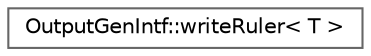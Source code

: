 digraph "Graphical Class Hierarchy"
{
 // INTERACTIVE_SVG=YES
 // LATEX_PDF_SIZE
  bgcolor="transparent";
  edge [fontname=Helvetica,fontsize=10,labelfontname=Helvetica,labelfontsize=10];
  node [fontname=Helvetica,fontsize=10,shape=box,height=0.2,width=0.4];
  rankdir="LR";
  Node0 [label="OutputGenIntf::writeRuler\< T \>",height=0.2,width=0.4,color="grey40", fillcolor="white", style="filled",URL="$da/d52/struct_output_gen_intf_1_1write_ruler.html",tooltip=" "];
}
